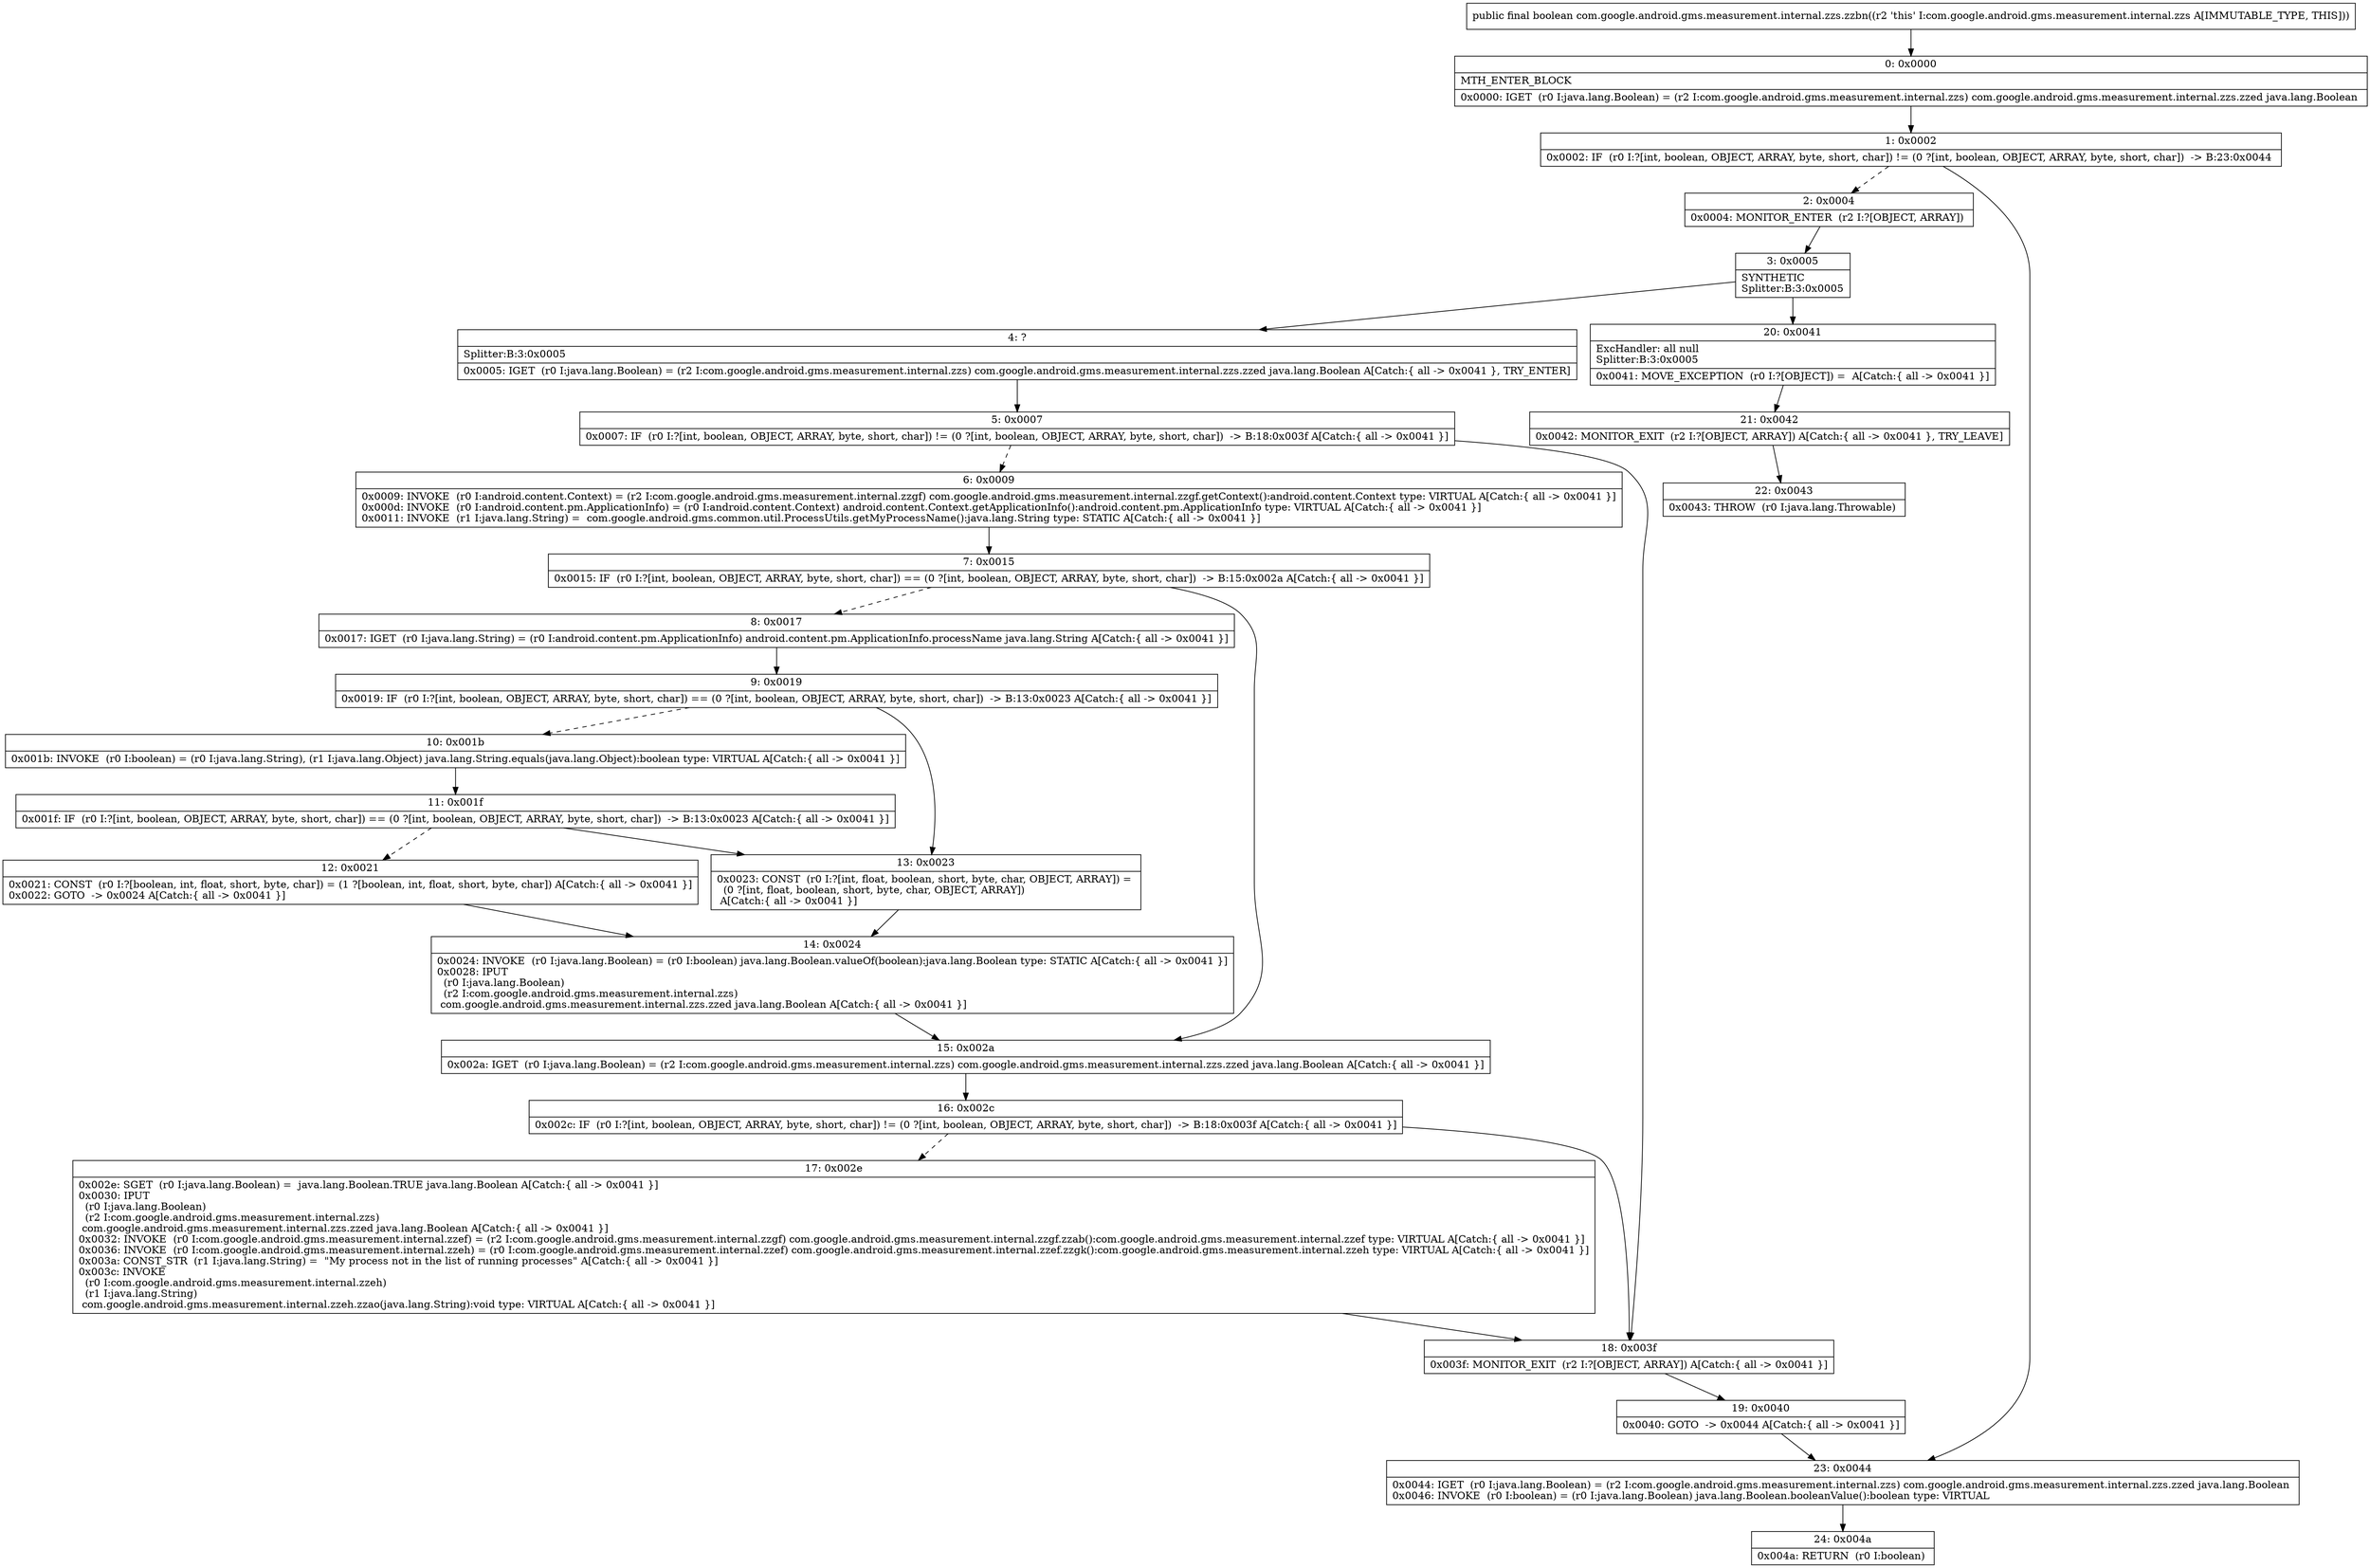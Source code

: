 digraph "CFG forcom.google.android.gms.measurement.internal.zzs.zzbn()Z" {
Node_0 [shape=record,label="{0\:\ 0x0000|MTH_ENTER_BLOCK\l|0x0000: IGET  (r0 I:java.lang.Boolean) = (r2 I:com.google.android.gms.measurement.internal.zzs) com.google.android.gms.measurement.internal.zzs.zzed java.lang.Boolean \l}"];
Node_1 [shape=record,label="{1\:\ 0x0002|0x0002: IF  (r0 I:?[int, boolean, OBJECT, ARRAY, byte, short, char]) != (0 ?[int, boolean, OBJECT, ARRAY, byte, short, char])  \-\> B:23:0x0044 \l}"];
Node_2 [shape=record,label="{2\:\ 0x0004|0x0004: MONITOR_ENTER  (r2 I:?[OBJECT, ARRAY]) \l}"];
Node_3 [shape=record,label="{3\:\ 0x0005|SYNTHETIC\lSplitter:B:3:0x0005\l}"];
Node_4 [shape=record,label="{4\:\ ?|Splitter:B:3:0x0005\l|0x0005: IGET  (r0 I:java.lang.Boolean) = (r2 I:com.google.android.gms.measurement.internal.zzs) com.google.android.gms.measurement.internal.zzs.zzed java.lang.Boolean A[Catch:\{ all \-\> 0x0041 \}, TRY_ENTER]\l}"];
Node_5 [shape=record,label="{5\:\ 0x0007|0x0007: IF  (r0 I:?[int, boolean, OBJECT, ARRAY, byte, short, char]) != (0 ?[int, boolean, OBJECT, ARRAY, byte, short, char])  \-\> B:18:0x003f A[Catch:\{ all \-\> 0x0041 \}]\l}"];
Node_6 [shape=record,label="{6\:\ 0x0009|0x0009: INVOKE  (r0 I:android.content.Context) = (r2 I:com.google.android.gms.measurement.internal.zzgf) com.google.android.gms.measurement.internal.zzgf.getContext():android.content.Context type: VIRTUAL A[Catch:\{ all \-\> 0x0041 \}]\l0x000d: INVOKE  (r0 I:android.content.pm.ApplicationInfo) = (r0 I:android.content.Context) android.content.Context.getApplicationInfo():android.content.pm.ApplicationInfo type: VIRTUAL A[Catch:\{ all \-\> 0x0041 \}]\l0x0011: INVOKE  (r1 I:java.lang.String) =  com.google.android.gms.common.util.ProcessUtils.getMyProcessName():java.lang.String type: STATIC A[Catch:\{ all \-\> 0x0041 \}]\l}"];
Node_7 [shape=record,label="{7\:\ 0x0015|0x0015: IF  (r0 I:?[int, boolean, OBJECT, ARRAY, byte, short, char]) == (0 ?[int, boolean, OBJECT, ARRAY, byte, short, char])  \-\> B:15:0x002a A[Catch:\{ all \-\> 0x0041 \}]\l}"];
Node_8 [shape=record,label="{8\:\ 0x0017|0x0017: IGET  (r0 I:java.lang.String) = (r0 I:android.content.pm.ApplicationInfo) android.content.pm.ApplicationInfo.processName java.lang.String A[Catch:\{ all \-\> 0x0041 \}]\l}"];
Node_9 [shape=record,label="{9\:\ 0x0019|0x0019: IF  (r0 I:?[int, boolean, OBJECT, ARRAY, byte, short, char]) == (0 ?[int, boolean, OBJECT, ARRAY, byte, short, char])  \-\> B:13:0x0023 A[Catch:\{ all \-\> 0x0041 \}]\l}"];
Node_10 [shape=record,label="{10\:\ 0x001b|0x001b: INVOKE  (r0 I:boolean) = (r0 I:java.lang.String), (r1 I:java.lang.Object) java.lang.String.equals(java.lang.Object):boolean type: VIRTUAL A[Catch:\{ all \-\> 0x0041 \}]\l}"];
Node_11 [shape=record,label="{11\:\ 0x001f|0x001f: IF  (r0 I:?[int, boolean, OBJECT, ARRAY, byte, short, char]) == (0 ?[int, boolean, OBJECT, ARRAY, byte, short, char])  \-\> B:13:0x0023 A[Catch:\{ all \-\> 0x0041 \}]\l}"];
Node_12 [shape=record,label="{12\:\ 0x0021|0x0021: CONST  (r0 I:?[boolean, int, float, short, byte, char]) = (1 ?[boolean, int, float, short, byte, char]) A[Catch:\{ all \-\> 0x0041 \}]\l0x0022: GOTO  \-\> 0x0024 A[Catch:\{ all \-\> 0x0041 \}]\l}"];
Node_13 [shape=record,label="{13\:\ 0x0023|0x0023: CONST  (r0 I:?[int, float, boolean, short, byte, char, OBJECT, ARRAY]) = \l  (0 ?[int, float, boolean, short, byte, char, OBJECT, ARRAY])\l A[Catch:\{ all \-\> 0x0041 \}]\l}"];
Node_14 [shape=record,label="{14\:\ 0x0024|0x0024: INVOKE  (r0 I:java.lang.Boolean) = (r0 I:boolean) java.lang.Boolean.valueOf(boolean):java.lang.Boolean type: STATIC A[Catch:\{ all \-\> 0x0041 \}]\l0x0028: IPUT  \l  (r0 I:java.lang.Boolean)\l  (r2 I:com.google.android.gms.measurement.internal.zzs)\l com.google.android.gms.measurement.internal.zzs.zzed java.lang.Boolean A[Catch:\{ all \-\> 0x0041 \}]\l}"];
Node_15 [shape=record,label="{15\:\ 0x002a|0x002a: IGET  (r0 I:java.lang.Boolean) = (r2 I:com.google.android.gms.measurement.internal.zzs) com.google.android.gms.measurement.internal.zzs.zzed java.lang.Boolean A[Catch:\{ all \-\> 0x0041 \}]\l}"];
Node_16 [shape=record,label="{16\:\ 0x002c|0x002c: IF  (r0 I:?[int, boolean, OBJECT, ARRAY, byte, short, char]) != (0 ?[int, boolean, OBJECT, ARRAY, byte, short, char])  \-\> B:18:0x003f A[Catch:\{ all \-\> 0x0041 \}]\l}"];
Node_17 [shape=record,label="{17\:\ 0x002e|0x002e: SGET  (r0 I:java.lang.Boolean) =  java.lang.Boolean.TRUE java.lang.Boolean A[Catch:\{ all \-\> 0x0041 \}]\l0x0030: IPUT  \l  (r0 I:java.lang.Boolean)\l  (r2 I:com.google.android.gms.measurement.internal.zzs)\l com.google.android.gms.measurement.internal.zzs.zzed java.lang.Boolean A[Catch:\{ all \-\> 0x0041 \}]\l0x0032: INVOKE  (r0 I:com.google.android.gms.measurement.internal.zzef) = (r2 I:com.google.android.gms.measurement.internal.zzgf) com.google.android.gms.measurement.internal.zzgf.zzab():com.google.android.gms.measurement.internal.zzef type: VIRTUAL A[Catch:\{ all \-\> 0x0041 \}]\l0x0036: INVOKE  (r0 I:com.google.android.gms.measurement.internal.zzeh) = (r0 I:com.google.android.gms.measurement.internal.zzef) com.google.android.gms.measurement.internal.zzef.zzgk():com.google.android.gms.measurement.internal.zzeh type: VIRTUAL A[Catch:\{ all \-\> 0x0041 \}]\l0x003a: CONST_STR  (r1 I:java.lang.String) =  \"My process not in the list of running processes\" A[Catch:\{ all \-\> 0x0041 \}]\l0x003c: INVOKE  \l  (r0 I:com.google.android.gms.measurement.internal.zzeh)\l  (r1 I:java.lang.String)\l com.google.android.gms.measurement.internal.zzeh.zzao(java.lang.String):void type: VIRTUAL A[Catch:\{ all \-\> 0x0041 \}]\l}"];
Node_18 [shape=record,label="{18\:\ 0x003f|0x003f: MONITOR_EXIT  (r2 I:?[OBJECT, ARRAY]) A[Catch:\{ all \-\> 0x0041 \}]\l}"];
Node_19 [shape=record,label="{19\:\ 0x0040|0x0040: GOTO  \-\> 0x0044 A[Catch:\{ all \-\> 0x0041 \}]\l}"];
Node_20 [shape=record,label="{20\:\ 0x0041|ExcHandler: all null\lSplitter:B:3:0x0005\l|0x0041: MOVE_EXCEPTION  (r0 I:?[OBJECT]) =  A[Catch:\{ all \-\> 0x0041 \}]\l}"];
Node_21 [shape=record,label="{21\:\ 0x0042|0x0042: MONITOR_EXIT  (r2 I:?[OBJECT, ARRAY]) A[Catch:\{ all \-\> 0x0041 \}, TRY_LEAVE]\l}"];
Node_22 [shape=record,label="{22\:\ 0x0043|0x0043: THROW  (r0 I:java.lang.Throwable) \l}"];
Node_23 [shape=record,label="{23\:\ 0x0044|0x0044: IGET  (r0 I:java.lang.Boolean) = (r2 I:com.google.android.gms.measurement.internal.zzs) com.google.android.gms.measurement.internal.zzs.zzed java.lang.Boolean \l0x0046: INVOKE  (r0 I:boolean) = (r0 I:java.lang.Boolean) java.lang.Boolean.booleanValue():boolean type: VIRTUAL \l}"];
Node_24 [shape=record,label="{24\:\ 0x004a|0x004a: RETURN  (r0 I:boolean) \l}"];
MethodNode[shape=record,label="{public final boolean com.google.android.gms.measurement.internal.zzs.zzbn((r2 'this' I:com.google.android.gms.measurement.internal.zzs A[IMMUTABLE_TYPE, THIS])) }"];
MethodNode -> Node_0;
Node_0 -> Node_1;
Node_1 -> Node_2[style=dashed];
Node_1 -> Node_23;
Node_2 -> Node_3;
Node_3 -> Node_4;
Node_3 -> Node_20;
Node_4 -> Node_5;
Node_5 -> Node_6[style=dashed];
Node_5 -> Node_18;
Node_6 -> Node_7;
Node_7 -> Node_8[style=dashed];
Node_7 -> Node_15;
Node_8 -> Node_9;
Node_9 -> Node_10[style=dashed];
Node_9 -> Node_13;
Node_10 -> Node_11;
Node_11 -> Node_12[style=dashed];
Node_11 -> Node_13;
Node_12 -> Node_14;
Node_13 -> Node_14;
Node_14 -> Node_15;
Node_15 -> Node_16;
Node_16 -> Node_17[style=dashed];
Node_16 -> Node_18;
Node_17 -> Node_18;
Node_18 -> Node_19;
Node_19 -> Node_23;
Node_20 -> Node_21;
Node_21 -> Node_22;
Node_23 -> Node_24;
}

